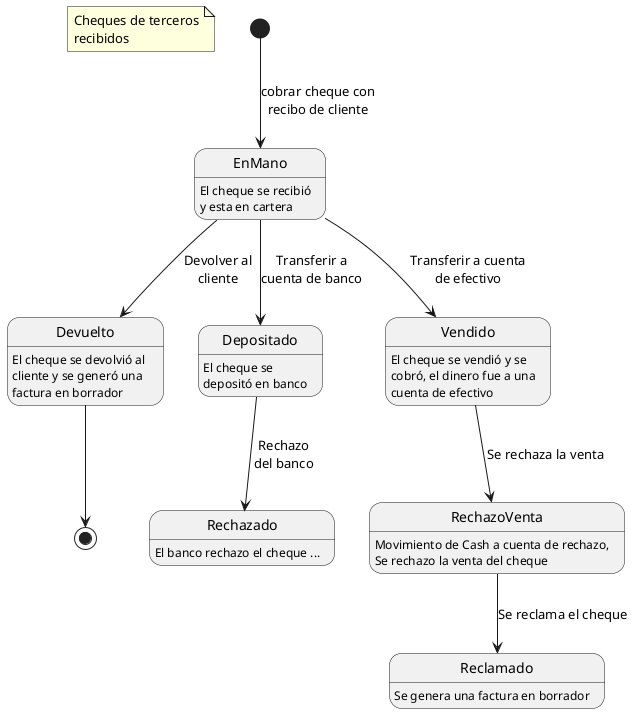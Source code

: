 @startuml

' Cheques de terceros, en desarrollo...

note "Cheques de terceros\nrecibidos" as N1

Devuelto : El cheque se devolvió al \ncliente y se generó una\nfactura en borrador
EnMano: El cheque se recibió\ny esta en cartera
Depositado: El cheque se\ndepositó en banco
Rechazado: El banco rechazo el cheque ...
Vendido: El cheque se vendió y se\ncobró, el dinero fue a una\ncuenta de efectivo
RechazoVenta: Movimiento de Cash a cuenta de rechazo,\nSe rechazo la venta del cheque
Reclamado: Se genera una factura en borrador

[*] --> EnMano : cobrar cheque con\nrecibo de cliente
EnMano --> Depositado : Transferir a\ncuenta de banco
EnMano --> Vendido: Transferir a cuenta\nde efectivo
EnMano --> Devuelto: Devolver al\ncliente
Depositado --> Rechazado : Rechazo\ndel banco
Devuelto --> [*]
Vendido --> RechazoVenta : Se rechaza la venta
RechazoVenta --> Reclamado: Se reclama el cheque

@enduml
